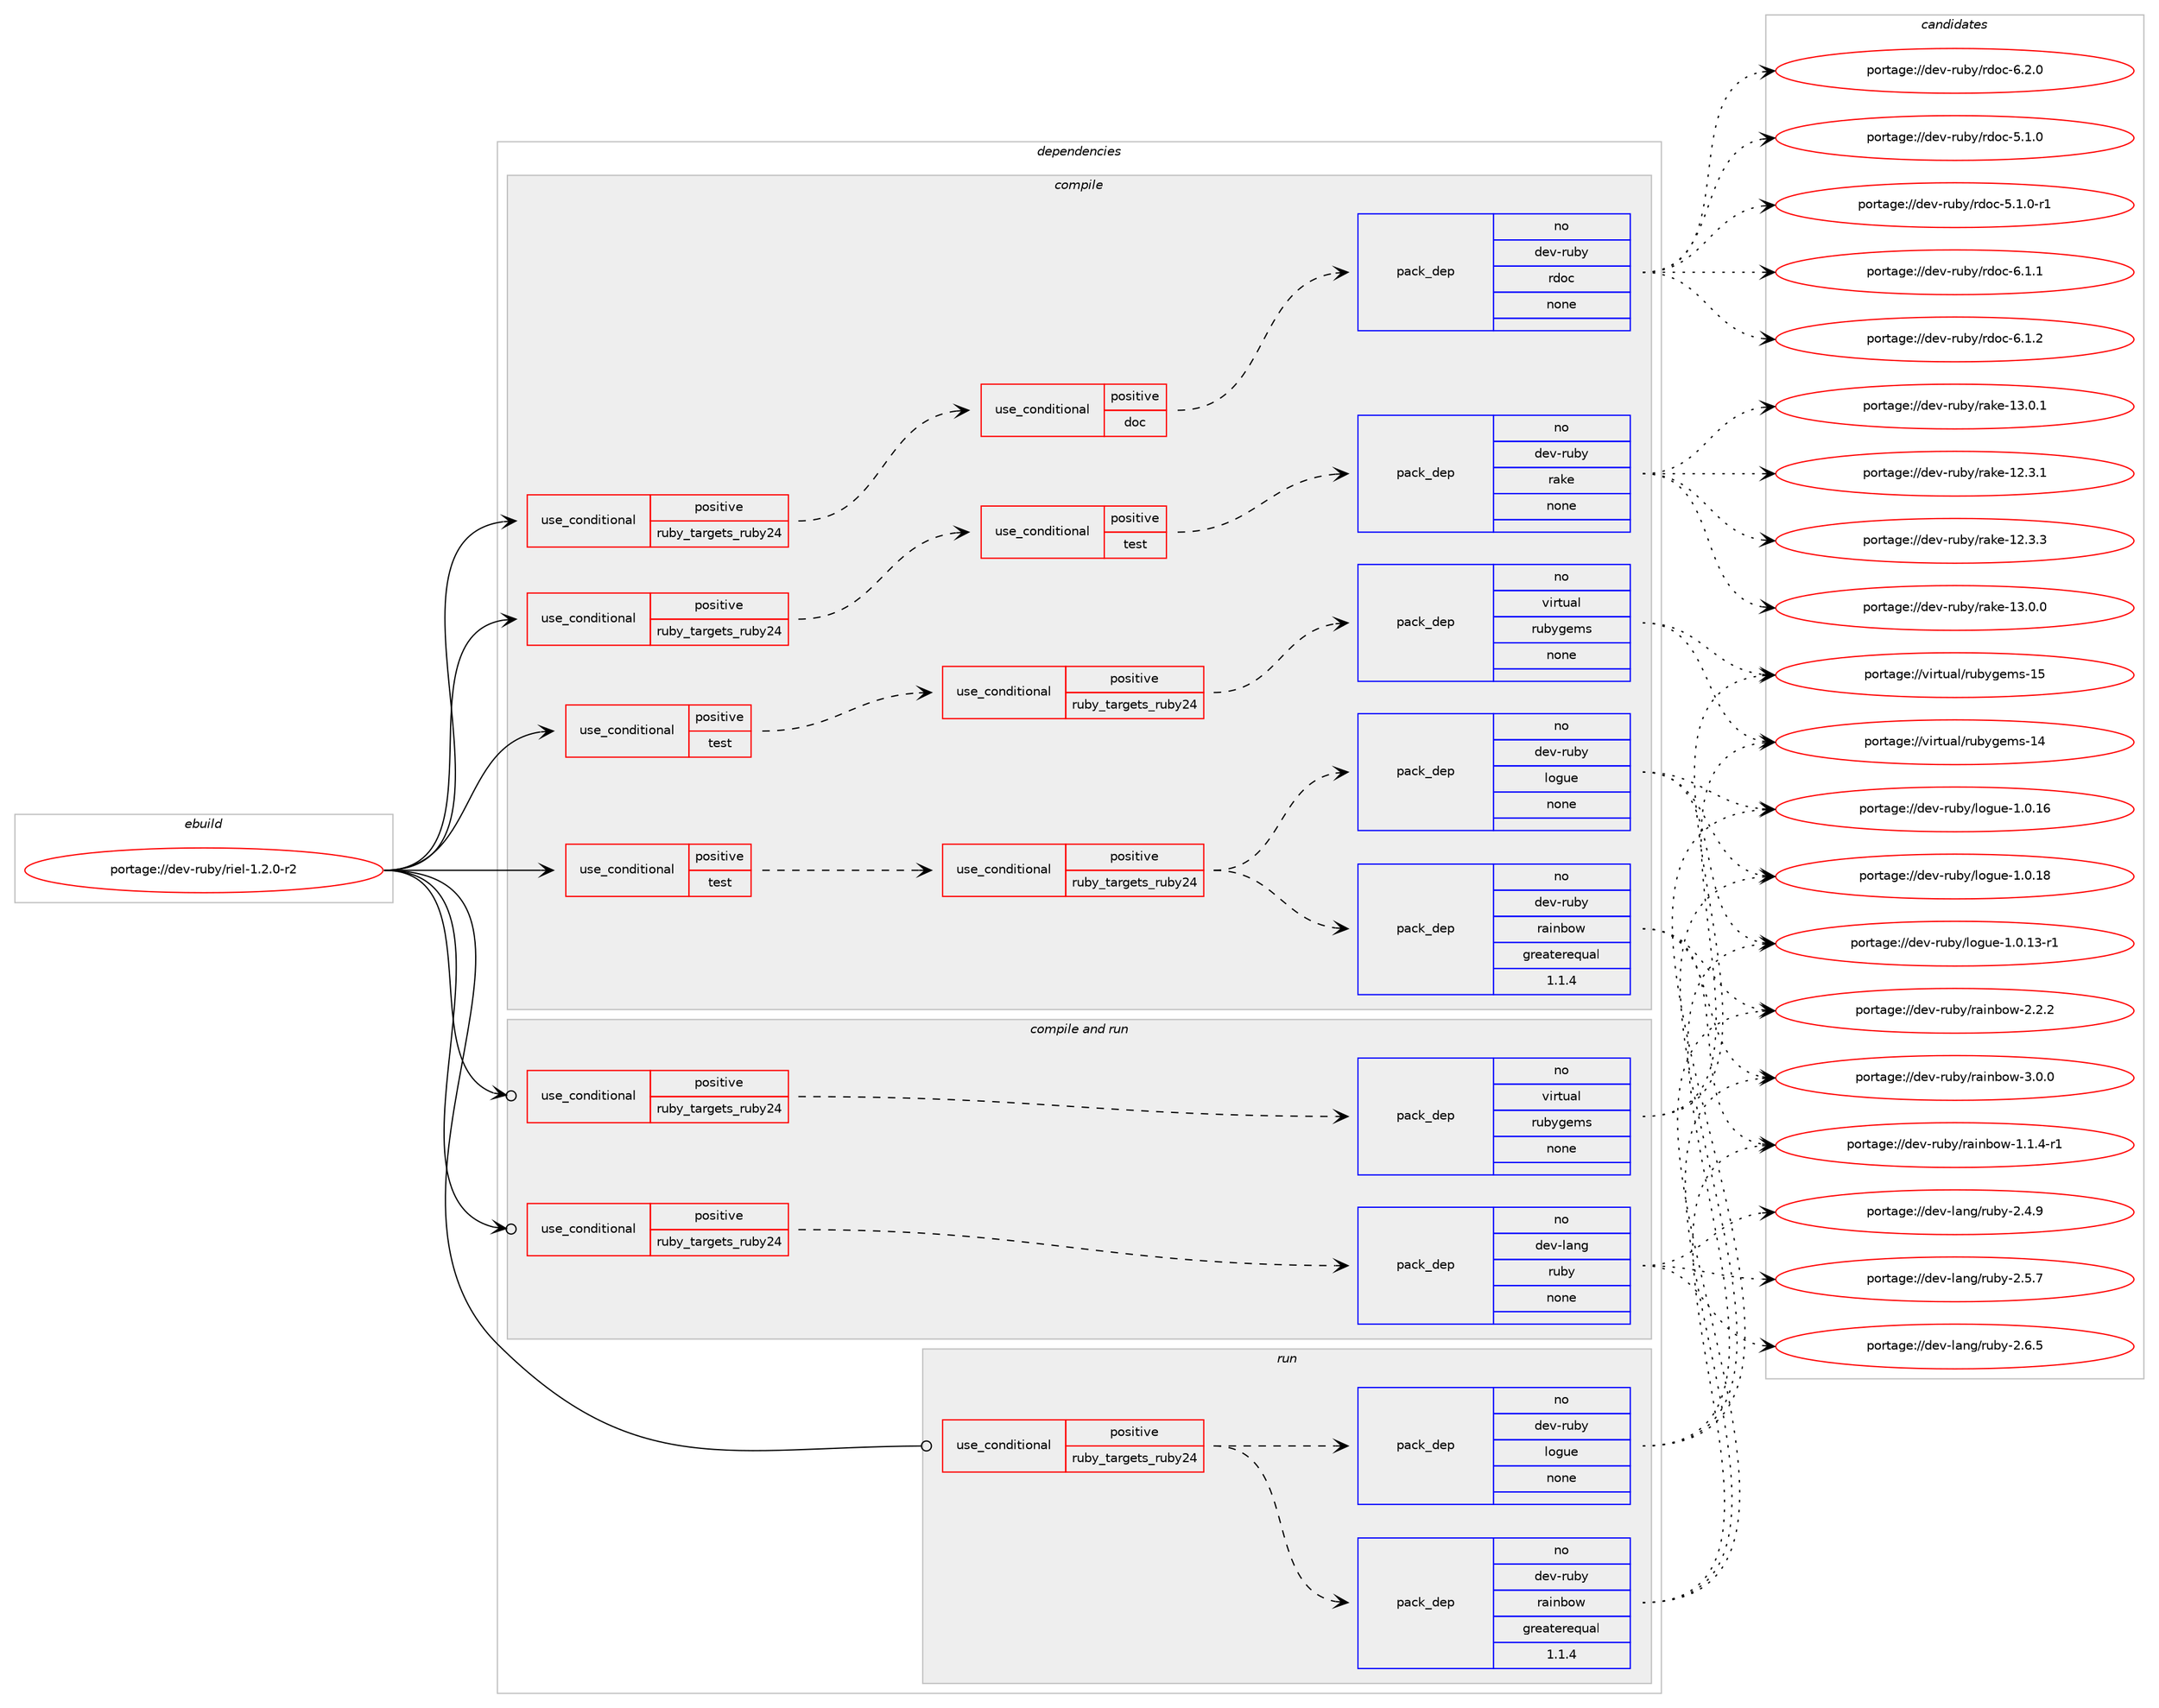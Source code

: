 digraph prolog {

# *************
# Graph options
# *************

newrank=true;
concentrate=true;
compound=true;
graph [rankdir=LR,fontname=Helvetica,fontsize=10,ranksep=1.5];#, ranksep=2.5, nodesep=0.2];
edge  [arrowhead=vee];
node  [fontname=Helvetica,fontsize=10];

# **********
# The ebuild
# **********

subgraph cluster_leftcol {
color=gray;
rank=same;
label=<<i>ebuild</i>>;
id [label="portage://dev-ruby/riel-1.2.0-r2", color=red, width=4, href="../dev-ruby/riel-1.2.0-r2.svg"];
}

# ****************
# The dependencies
# ****************

subgraph cluster_midcol {
color=gray;
label=<<i>dependencies</i>>;
subgraph cluster_compile {
fillcolor="#eeeeee";
style=filled;
label=<<i>compile</i>>;
subgraph cond61923 {
dependency239989 [label=<<TABLE BORDER="0" CELLBORDER="1" CELLSPACING="0" CELLPADDING="4"><TR><TD ROWSPAN="3" CELLPADDING="10">use_conditional</TD></TR><TR><TD>positive</TD></TR><TR><TD>ruby_targets_ruby24</TD></TR></TABLE>>, shape=none, color=red];
subgraph cond61924 {
dependency239990 [label=<<TABLE BORDER="0" CELLBORDER="1" CELLSPACING="0" CELLPADDING="4"><TR><TD ROWSPAN="3" CELLPADDING="10">use_conditional</TD></TR><TR><TD>positive</TD></TR><TR><TD>doc</TD></TR></TABLE>>, shape=none, color=red];
subgraph pack174521 {
dependency239991 [label=<<TABLE BORDER="0" CELLBORDER="1" CELLSPACING="0" CELLPADDING="4" WIDTH="220"><TR><TD ROWSPAN="6" CELLPADDING="30">pack_dep</TD></TR><TR><TD WIDTH="110">no</TD></TR><TR><TD>dev-ruby</TD></TR><TR><TD>rdoc</TD></TR><TR><TD>none</TD></TR><TR><TD></TD></TR></TABLE>>, shape=none, color=blue];
}
dependency239990:e -> dependency239991:w [weight=20,style="dashed",arrowhead="vee"];
}
dependency239989:e -> dependency239990:w [weight=20,style="dashed",arrowhead="vee"];
}
id:e -> dependency239989:w [weight=20,style="solid",arrowhead="vee"];
subgraph cond61925 {
dependency239992 [label=<<TABLE BORDER="0" CELLBORDER="1" CELLSPACING="0" CELLPADDING="4"><TR><TD ROWSPAN="3" CELLPADDING="10">use_conditional</TD></TR><TR><TD>positive</TD></TR><TR><TD>ruby_targets_ruby24</TD></TR></TABLE>>, shape=none, color=red];
subgraph cond61926 {
dependency239993 [label=<<TABLE BORDER="0" CELLBORDER="1" CELLSPACING="0" CELLPADDING="4"><TR><TD ROWSPAN="3" CELLPADDING="10">use_conditional</TD></TR><TR><TD>positive</TD></TR><TR><TD>test</TD></TR></TABLE>>, shape=none, color=red];
subgraph pack174522 {
dependency239994 [label=<<TABLE BORDER="0" CELLBORDER="1" CELLSPACING="0" CELLPADDING="4" WIDTH="220"><TR><TD ROWSPAN="6" CELLPADDING="30">pack_dep</TD></TR><TR><TD WIDTH="110">no</TD></TR><TR><TD>dev-ruby</TD></TR><TR><TD>rake</TD></TR><TR><TD>none</TD></TR><TR><TD></TD></TR></TABLE>>, shape=none, color=blue];
}
dependency239993:e -> dependency239994:w [weight=20,style="dashed",arrowhead="vee"];
}
dependency239992:e -> dependency239993:w [weight=20,style="dashed",arrowhead="vee"];
}
id:e -> dependency239992:w [weight=20,style="solid",arrowhead="vee"];
subgraph cond61927 {
dependency239995 [label=<<TABLE BORDER="0" CELLBORDER="1" CELLSPACING="0" CELLPADDING="4"><TR><TD ROWSPAN="3" CELLPADDING="10">use_conditional</TD></TR><TR><TD>positive</TD></TR><TR><TD>test</TD></TR></TABLE>>, shape=none, color=red];
subgraph cond61928 {
dependency239996 [label=<<TABLE BORDER="0" CELLBORDER="1" CELLSPACING="0" CELLPADDING="4"><TR><TD ROWSPAN="3" CELLPADDING="10">use_conditional</TD></TR><TR><TD>positive</TD></TR><TR><TD>ruby_targets_ruby24</TD></TR></TABLE>>, shape=none, color=red];
subgraph pack174523 {
dependency239997 [label=<<TABLE BORDER="0" CELLBORDER="1" CELLSPACING="0" CELLPADDING="4" WIDTH="220"><TR><TD ROWSPAN="6" CELLPADDING="30">pack_dep</TD></TR><TR><TD WIDTH="110">no</TD></TR><TR><TD>dev-ruby</TD></TR><TR><TD>rainbow</TD></TR><TR><TD>greaterequal</TD></TR><TR><TD>1.1.4</TD></TR></TABLE>>, shape=none, color=blue];
}
dependency239996:e -> dependency239997:w [weight=20,style="dashed",arrowhead="vee"];
subgraph pack174524 {
dependency239998 [label=<<TABLE BORDER="0" CELLBORDER="1" CELLSPACING="0" CELLPADDING="4" WIDTH="220"><TR><TD ROWSPAN="6" CELLPADDING="30">pack_dep</TD></TR><TR><TD WIDTH="110">no</TD></TR><TR><TD>dev-ruby</TD></TR><TR><TD>logue</TD></TR><TR><TD>none</TD></TR><TR><TD></TD></TR></TABLE>>, shape=none, color=blue];
}
dependency239996:e -> dependency239998:w [weight=20,style="dashed",arrowhead="vee"];
}
dependency239995:e -> dependency239996:w [weight=20,style="dashed",arrowhead="vee"];
}
id:e -> dependency239995:w [weight=20,style="solid",arrowhead="vee"];
subgraph cond61929 {
dependency239999 [label=<<TABLE BORDER="0" CELLBORDER="1" CELLSPACING="0" CELLPADDING="4"><TR><TD ROWSPAN="3" CELLPADDING="10">use_conditional</TD></TR><TR><TD>positive</TD></TR><TR><TD>test</TD></TR></TABLE>>, shape=none, color=red];
subgraph cond61930 {
dependency240000 [label=<<TABLE BORDER="0" CELLBORDER="1" CELLSPACING="0" CELLPADDING="4"><TR><TD ROWSPAN="3" CELLPADDING="10">use_conditional</TD></TR><TR><TD>positive</TD></TR><TR><TD>ruby_targets_ruby24</TD></TR></TABLE>>, shape=none, color=red];
subgraph pack174525 {
dependency240001 [label=<<TABLE BORDER="0" CELLBORDER="1" CELLSPACING="0" CELLPADDING="4" WIDTH="220"><TR><TD ROWSPAN="6" CELLPADDING="30">pack_dep</TD></TR><TR><TD WIDTH="110">no</TD></TR><TR><TD>virtual</TD></TR><TR><TD>rubygems</TD></TR><TR><TD>none</TD></TR><TR><TD></TD></TR></TABLE>>, shape=none, color=blue];
}
dependency240000:e -> dependency240001:w [weight=20,style="dashed",arrowhead="vee"];
}
dependency239999:e -> dependency240000:w [weight=20,style="dashed",arrowhead="vee"];
}
id:e -> dependency239999:w [weight=20,style="solid",arrowhead="vee"];
}
subgraph cluster_compileandrun {
fillcolor="#eeeeee";
style=filled;
label=<<i>compile and run</i>>;
subgraph cond61931 {
dependency240002 [label=<<TABLE BORDER="0" CELLBORDER="1" CELLSPACING="0" CELLPADDING="4"><TR><TD ROWSPAN="3" CELLPADDING="10">use_conditional</TD></TR><TR><TD>positive</TD></TR><TR><TD>ruby_targets_ruby24</TD></TR></TABLE>>, shape=none, color=red];
subgraph pack174526 {
dependency240003 [label=<<TABLE BORDER="0" CELLBORDER="1" CELLSPACING="0" CELLPADDING="4" WIDTH="220"><TR><TD ROWSPAN="6" CELLPADDING="30">pack_dep</TD></TR><TR><TD WIDTH="110">no</TD></TR><TR><TD>dev-lang</TD></TR><TR><TD>ruby</TD></TR><TR><TD>none</TD></TR><TR><TD></TD></TR></TABLE>>, shape=none, color=blue];
}
dependency240002:e -> dependency240003:w [weight=20,style="dashed",arrowhead="vee"];
}
id:e -> dependency240002:w [weight=20,style="solid",arrowhead="odotvee"];
subgraph cond61932 {
dependency240004 [label=<<TABLE BORDER="0" CELLBORDER="1" CELLSPACING="0" CELLPADDING="4"><TR><TD ROWSPAN="3" CELLPADDING="10">use_conditional</TD></TR><TR><TD>positive</TD></TR><TR><TD>ruby_targets_ruby24</TD></TR></TABLE>>, shape=none, color=red];
subgraph pack174527 {
dependency240005 [label=<<TABLE BORDER="0" CELLBORDER="1" CELLSPACING="0" CELLPADDING="4" WIDTH="220"><TR><TD ROWSPAN="6" CELLPADDING="30">pack_dep</TD></TR><TR><TD WIDTH="110">no</TD></TR><TR><TD>virtual</TD></TR><TR><TD>rubygems</TD></TR><TR><TD>none</TD></TR><TR><TD></TD></TR></TABLE>>, shape=none, color=blue];
}
dependency240004:e -> dependency240005:w [weight=20,style="dashed",arrowhead="vee"];
}
id:e -> dependency240004:w [weight=20,style="solid",arrowhead="odotvee"];
}
subgraph cluster_run {
fillcolor="#eeeeee";
style=filled;
label=<<i>run</i>>;
subgraph cond61933 {
dependency240006 [label=<<TABLE BORDER="0" CELLBORDER="1" CELLSPACING="0" CELLPADDING="4"><TR><TD ROWSPAN="3" CELLPADDING="10">use_conditional</TD></TR><TR><TD>positive</TD></TR><TR><TD>ruby_targets_ruby24</TD></TR></TABLE>>, shape=none, color=red];
subgraph pack174528 {
dependency240007 [label=<<TABLE BORDER="0" CELLBORDER="1" CELLSPACING="0" CELLPADDING="4" WIDTH="220"><TR><TD ROWSPAN="6" CELLPADDING="30">pack_dep</TD></TR><TR><TD WIDTH="110">no</TD></TR><TR><TD>dev-ruby</TD></TR><TR><TD>rainbow</TD></TR><TR><TD>greaterequal</TD></TR><TR><TD>1.1.4</TD></TR></TABLE>>, shape=none, color=blue];
}
dependency240006:e -> dependency240007:w [weight=20,style="dashed",arrowhead="vee"];
subgraph pack174529 {
dependency240008 [label=<<TABLE BORDER="0" CELLBORDER="1" CELLSPACING="0" CELLPADDING="4" WIDTH="220"><TR><TD ROWSPAN="6" CELLPADDING="30">pack_dep</TD></TR><TR><TD WIDTH="110">no</TD></TR><TR><TD>dev-ruby</TD></TR><TR><TD>logue</TD></TR><TR><TD>none</TD></TR><TR><TD></TD></TR></TABLE>>, shape=none, color=blue];
}
dependency240006:e -> dependency240008:w [weight=20,style="dashed",arrowhead="vee"];
}
id:e -> dependency240006:w [weight=20,style="solid",arrowhead="odot"];
}
}

# **************
# The candidates
# **************

subgraph cluster_choices {
rank=same;
color=gray;
label=<<i>candidates</i>>;

subgraph choice174521 {
color=black;
nodesep=1;
choiceportage10010111845114117981214711410011199455346494648 [label="portage://dev-ruby/rdoc-5.1.0", color=red, width=4,href="../dev-ruby/rdoc-5.1.0.svg"];
choiceportage100101118451141179812147114100111994553464946484511449 [label="portage://dev-ruby/rdoc-5.1.0-r1", color=red, width=4,href="../dev-ruby/rdoc-5.1.0-r1.svg"];
choiceportage10010111845114117981214711410011199455446494649 [label="portage://dev-ruby/rdoc-6.1.1", color=red, width=4,href="../dev-ruby/rdoc-6.1.1.svg"];
choiceportage10010111845114117981214711410011199455446494650 [label="portage://dev-ruby/rdoc-6.1.2", color=red, width=4,href="../dev-ruby/rdoc-6.1.2.svg"];
choiceportage10010111845114117981214711410011199455446504648 [label="portage://dev-ruby/rdoc-6.2.0", color=red, width=4,href="../dev-ruby/rdoc-6.2.0.svg"];
dependency239991:e -> choiceportage10010111845114117981214711410011199455346494648:w [style=dotted,weight="100"];
dependency239991:e -> choiceportage100101118451141179812147114100111994553464946484511449:w [style=dotted,weight="100"];
dependency239991:e -> choiceportage10010111845114117981214711410011199455446494649:w [style=dotted,weight="100"];
dependency239991:e -> choiceportage10010111845114117981214711410011199455446494650:w [style=dotted,weight="100"];
dependency239991:e -> choiceportage10010111845114117981214711410011199455446504648:w [style=dotted,weight="100"];
}
subgraph choice174522 {
color=black;
nodesep=1;
choiceportage1001011184511411798121471149710710145495046514649 [label="portage://dev-ruby/rake-12.3.1", color=red, width=4,href="../dev-ruby/rake-12.3.1.svg"];
choiceportage1001011184511411798121471149710710145495046514651 [label="portage://dev-ruby/rake-12.3.3", color=red, width=4,href="../dev-ruby/rake-12.3.3.svg"];
choiceportage1001011184511411798121471149710710145495146484648 [label="portage://dev-ruby/rake-13.0.0", color=red, width=4,href="../dev-ruby/rake-13.0.0.svg"];
choiceportage1001011184511411798121471149710710145495146484649 [label="portage://dev-ruby/rake-13.0.1", color=red, width=4,href="../dev-ruby/rake-13.0.1.svg"];
dependency239994:e -> choiceportage1001011184511411798121471149710710145495046514649:w [style=dotted,weight="100"];
dependency239994:e -> choiceportage1001011184511411798121471149710710145495046514651:w [style=dotted,weight="100"];
dependency239994:e -> choiceportage1001011184511411798121471149710710145495146484648:w [style=dotted,weight="100"];
dependency239994:e -> choiceportage1001011184511411798121471149710710145495146484649:w [style=dotted,weight="100"];
}
subgraph choice174523 {
color=black;
nodesep=1;
choiceportage10010111845114117981214711497105110981111194549464946524511449 [label="portage://dev-ruby/rainbow-1.1.4-r1", color=red, width=4,href="../dev-ruby/rainbow-1.1.4-r1.svg"];
choiceportage1001011184511411798121471149710511098111119455046504650 [label="portage://dev-ruby/rainbow-2.2.2", color=red, width=4,href="../dev-ruby/rainbow-2.2.2.svg"];
choiceportage1001011184511411798121471149710511098111119455146484648 [label="portage://dev-ruby/rainbow-3.0.0", color=red, width=4,href="../dev-ruby/rainbow-3.0.0.svg"];
dependency239997:e -> choiceportage10010111845114117981214711497105110981111194549464946524511449:w [style=dotted,weight="100"];
dependency239997:e -> choiceportage1001011184511411798121471149710511098111119455046504650:w [style=dotted,weight="100"];
dependency239997:e -> choiceportage1001011184511411798121471149710511098111119455146484648:w [style=dotted,weight="100"];
}
subgraph choice174524 {
color=black;
nodesep=1;
choiceportage100101118451141179812147108111103117101454946484649514511449 [label="portage://dev-ruby/logue-1.0.13-r1", color=red, width=4,href="../dev-ruby/logue-1.0.13-r1.svg"];
choiceportage10010111845114117981214710811110311710145494648464954 [label="portage://dev-ruby/logue-1.0.16", color=red, width=4,href="../dev-ruby/logue-1.0.16.svg"];
choiceportage10010111845114117981214710811110311710145494648464956 [label="portage://dev-ruby/logue-1.0.18", color=red, width=4,href="../dev-ruby/logue-1.0.18.svg"];
dependency239998:e -> choiceportage100101118451141179812147108111103117101454946484649514511449:w [style=dotted,weight="100"];
dependency239998:e -> choiceportage10010111845114117981214710811110311710145494648464954:w [style=dotted,weight="100"];
dependency239998:e -> choiceportage10010111845114117981214710811110311710145494648464956:w [style=dotted,weight="100"];
}
subgraph choice174525 {
color=black;
nodesep=1;
choiceportage118105114116117971084711411798121103101109115454952 [label="portage://virtual/rubygems-14", color=red, width=4,href="../virtual/rubygems-14.svg"];
choiceportage118105114116117971084711411798121103101109115454953 [label="portage://virtual/rubygems-15", color=red, width=4,href="../virtual/rubygems-15.svg"];
dependency240001:e -> choiceportage118105114116117971084711411798121103101109115454952:w [style=dotted,weight="100"];
dependency240001:e -> choiceportage118105114116117971084711411798121103101109115454953:w [style=dotted,weight="100"];
}
subgraph choice174526 {
color=black;
nodesep=1;
choiceportage10010111845108971101034711411798121455046524657 [label="portage://dev-lang/ruby-2.4.9", color=red, width=4,href="../dev-lang/ruby-2.4.9.svg"];
choiceportage10010111845108971101034711411798121455046534655 [label="portage://dev-lang/ruby-2.5.7", color=red, width=4,href="../dev-lang/ruby-2.5.7.svg"];
choiceportage10010111845108971101034711411798121455046544653 [label="portage://dev-lang/ruby-2.6.5", color=red, width=4,href="../dev-lang/ruby-2.6.5.svg"];
dependency240003:e -> choiceportage10010111845108971101034711411798121455046524657:w [style=dotted,weight="100"];
dependency240003:e -> choiceportage10010111845108971101034711411798121455046534655:w [style=dotted,weight="100"];
dependency240003:e -> choiceportage10010111845108971101034711411798121455046544653:w [style=dotted,weight="100"];
}
subgraph choice174527 {
color=black;
nodesep=1;
choiceportage118105114116117971084711411798121103101109115454952 [label="portage://virtual/rubygems-14", color=red, width=4,href="../virtual/rubygems-14.svg"];
choiceportage118105114116117971084711411798121103101109115454953 [label="portage://virtual/rubygems-15", color=red, width=4,href="../virtual/rubygems-15.svg"];
dependency240005:e -> choiceportage118105114116117971084711411798121103101109115454952:w [style=dotted,weight="100"];
dependency240005:e -> choiceportage118105114116117971084711411798121103101109115454953:w [style=dotted,weight="100"];
}
subgraph choice174528 {
color=black;
nodesep=1;
choiceportage10010111845114117981214711497105110981111194549464946524511449 [label="portage://dev-ruby/rainbow-1.1.4-r1", color=red, width=4,href="../dev-ruby/rainbow-1.1.4-r1.svg"];
choiceportage1001011184511411798121471149710511098111119455046504650 [label="portage://dev-ruby/rainbow-2.2.2", color=red, width=4,href="../dev-ruby/rainbow-2.2.2.svg"];
choiceportage1001011184511411798121471149710511098111119455146484648 [label="portage://dev-ruby/rainbow-3.0.0", color=red, width=4,href="../dev-ruby/rainbow-3.0.0.svg"];
dependency240007:e -> choiceportage10010111845114117981214711497105110981111194549464946524511449:w [style=dotted,weight="100"];
dependency240007:e -> choiceportage1001011184511411798121471149710511098111119455046504650:w [style=dotted,weight="100"];
dependency240007:e -> choiceportage1001011184511411798121471149710511098111119455146484648:w [style=dotted,weight="100"];
}
subgraph choice174529 {
color=black;
nodesep=1;
choiceportage100101118451141179812147108111103117101454946484649514511449 [label="portage://dev-ruby/logue-1.0.13-r1", color=red, width=4,href="../dev-ruby/logue-1.0.13-r1.svg"];
choiceportage10010111845114117981214710811110311710145494648464954 [label="portage://dev-ruby/logue-1.0.16", color=red, width=4,href="../dev-ruby/logue-1.0.16.svg"];
choiceportage10010111845114117981214710811110311710145494648464956 [label="portage://dev-ruby/logue-1.0.18", color=red, width=4,href="../dev-ruby/logue-1.0.18.svg"];
dependency240008:e -> choiceportage100101118451141179812147108111103117101454946484649514511449:w [style=dotted,weight="100"];
dependency240008:e -> choiceportage10010111845114117981214710811110311710145494648464954:w [style=dotted,weight="100"];
dependency240008:e -> choiceportage10010111845114117981214710811110311710145494648464956:w [style=dotted,weight="100"];
}
}

}
